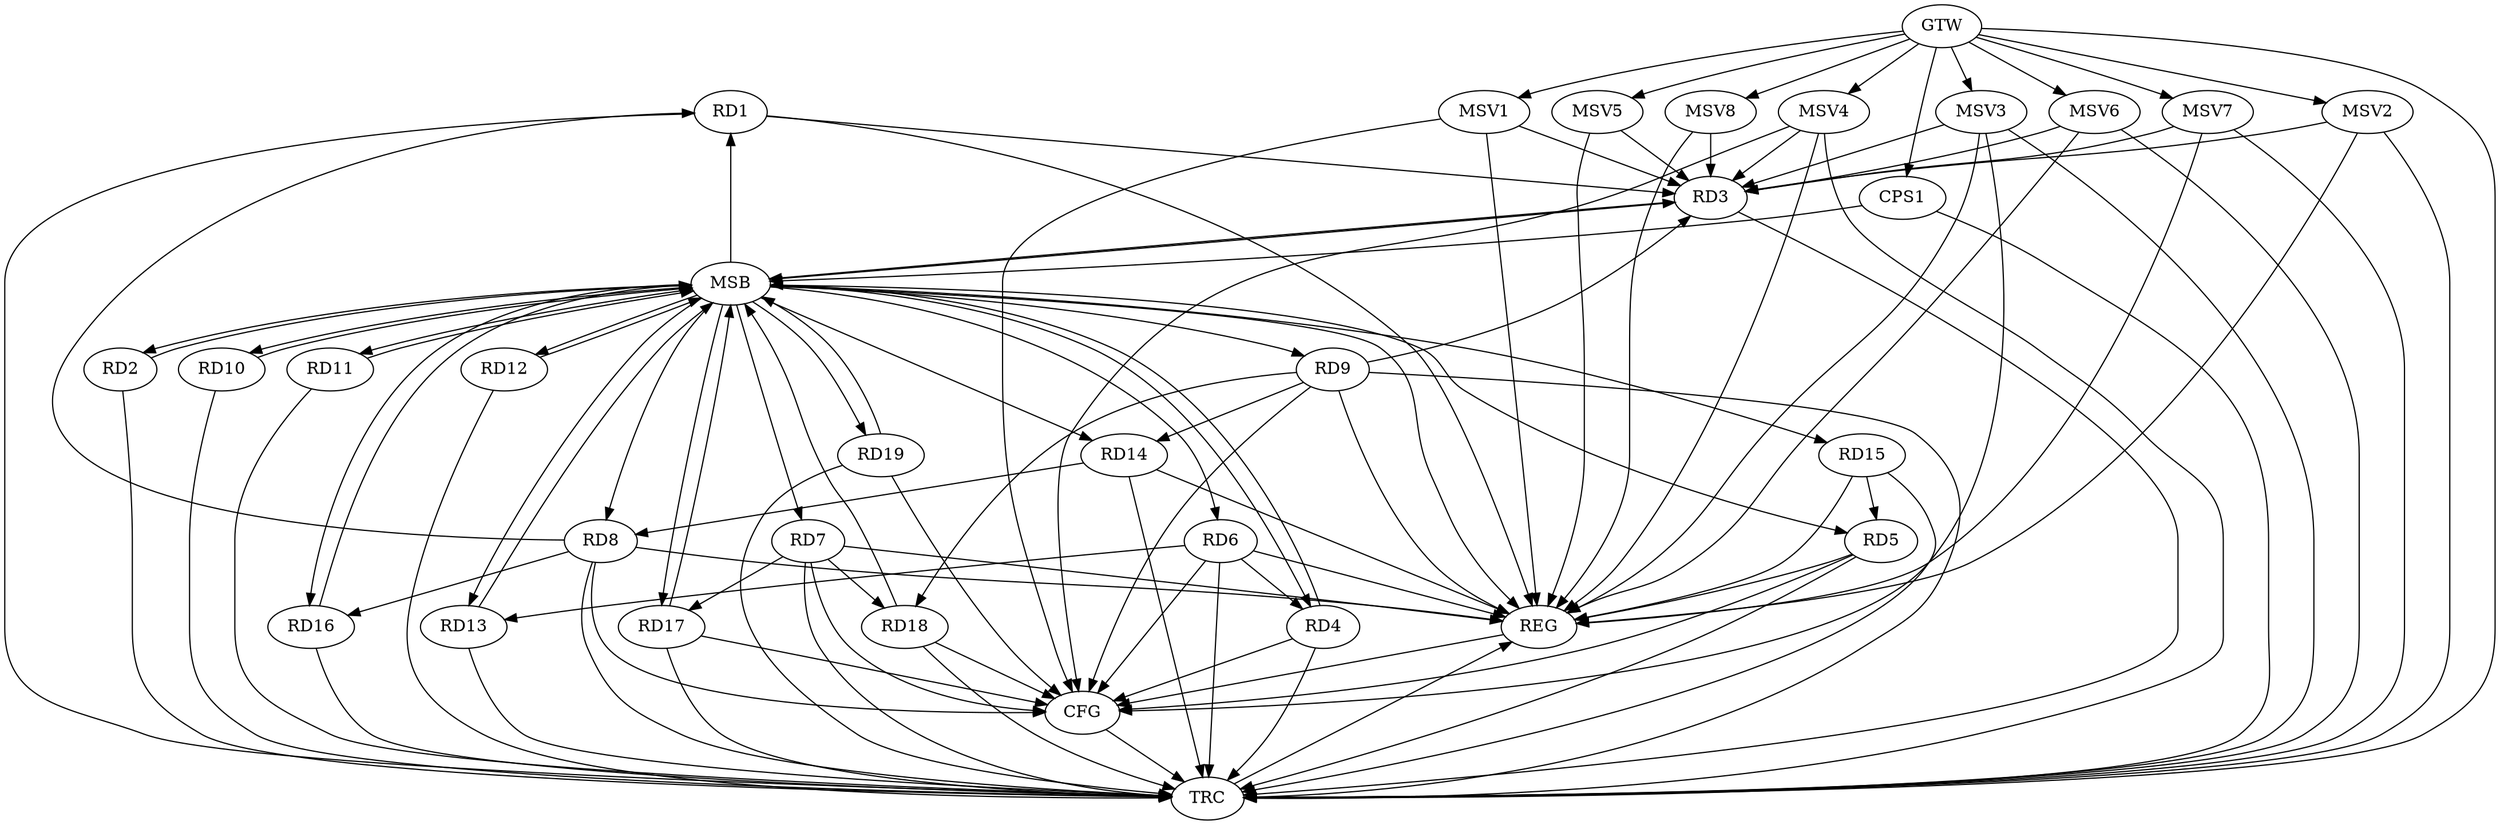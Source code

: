 strict digraph G {
  RD1 [ label="RD1" ];
  RD2 [ label="RD2" ];
  RD3 [ label="RD3" ];
  RD4 [ label="RD4" ];
  RD5 [ label="RD5" ];
  RD6 [ label="RD6" ];
  RD7 [ label="RD7" ];
  RD8 [ label="RD8" ];
  RD9 [ label="RD9" ];
  RD10 [ label="RD10" ];
  RD11 [ label="RD11" ];
  RD12 [ label="RD12" ];
  RD13 [ label="RD13" ];
  RD14 [ label="RD14" ];
  RD15 [ label="RD15" ];
  RD16 [ label="RD16" ];
  RD17 [ label="RD17" ];
  RD18 [ label="RD18" ];
  RD19 [ label="RD19" ];
  CPS1 [ label="CPS1" ];
  GTW [ label="GTW" ];
  REG [ label="REG" ];
  MSB [ label="MSB" ];
  CFG [ label="CFG" ];
  TRC [ label="TRC" ];
  MSV1 [ label="MSV1" ];
  MSV2 [ label="MSV2" ];
  MSV3 [ label="MSV3" ];
  MSV4 [ label="MSV4" ];
  MSV5 [ label="MSV5" ];
  MSV6 [ label="MSV6" ];
  MSV7 [ label="MSV7" ];
  MSV8 [ label="MSV8" ];
  RD1 -> RD3;
  RD8 -> RD1;
  RD9 -> RD3;
  RD6 -> RD4;
  RD15 -> RD5;
  RD6 -> RD13;
  RD7 -> RD17;
  RD7 -> RD18;
  RD14 -> RD8;
  RD8 -> RD16;
  RD9 -> RD14;
  RD9 -> RD18;
  GTW -> CPS1;
  RD1 -> REG;
  RD5 -> REG;
  RD6 -> REG;
  RD7 -> REG;
  RD8 -> REG;
  RD9 -> REG;
  RD14 -> REG;
  RD15 -> REG;
  RD2 -> MSB;
  MSB -> RD12;
  MSB -> RD13;
  MSB -> RD15;
  MSB -> REG;
  RD3 -> MSB;
  MSB -> RD9;
  MSB -> RD19;
  RD4 -> MSB;
  MSB -> RD1;
  MSB -> RD2;
  MSB -> RD7;
  MSB -> RD16;
  RD10 -> MSB;
  MSB -> RD3;
  MSB -> RD6;
  RD11 -> MSB;
  MSB -> RD8;
  MSB -> RD14;
  RD12 -> MSB;
  RD13 -> MSB;
  RD16 -> MSB;
  MSB -> RD4;
  MSB -> RD10;
  MSB -> RD17;
  RD17 -> MSB;
  RD18 -> MSB;
  RD19 -> MSB;
  MSB -> RD11;
  CPS1 -> MSB;
  MSB -> RD5;
  RD4 -> CFG;
  RD9 -> CFG;
  RD18 -> CFG;
  RD6 -> CFG;
  RD7 -> CFG;
  RD8 -> CFG;
  RD19 -> CFG;
  RD17 -> CFG;
  RD5 -> CFG;
  REG -> CFG;
  RD1 -> TRC;
  RD2 -> TRC;
  RD3 -> TRC;
  RD4 -> TRC;
  RD5 -> TRC;
  RD6 -> TRC;
  RD7 -> TRC;
  RD8 -> TRC;
  RD9 -> TRC;
  RD10 -> TRC;
  RD11 -> TRC;
  RD12 -> TRC;
  RD13 -> TRC;
  RD14 -> TRC;
  RD15 -> TRC;
  RD16 -> TRC;
  RD17 -> TRC;
  RD18 -> TRC;
  RD19 -> TRC;
  CPS1 -> TRC;
  GTW -> TRC;
  CFG -> TRC;
  TRC -> REG;
  MSV1 -> RD3;
  GTW -> MSV1;
  MSV1 -> REG;
  MSV1 -> CFG;
  MSV2 -> RD3;
  MSV3 -> RD3;
  GTW -> MSV2;
  MSV2 -> REG;
  MSV2 -> TRC;
  GTW -> MSV3;
  MSV3 -> REG;
  MSV3 -> TRC;
  MSV3 -> CFG;
  MSV4 -> RD3;
  GTW -> MSV4;
  MSV4 -> REG;
  MSV4 -> TRC;
  MSV4 -> CFG;
  MSV5 -> RD3;
  GTW -> MSV5;
  MSV5 -> REG;
  MSV6 -> RD3;
  GTW -> MSV6;
  MSV6 -> REG;
  MSV6 -> TRC;
  MSV7 -> RD3;
  MSV8 -> RD3;
  GTW -> MSV7;
  MSV7 -> REG;
  MSV7 -> TRC;
  GTW -> MSV8;
  MSV8 -> REG;
}
